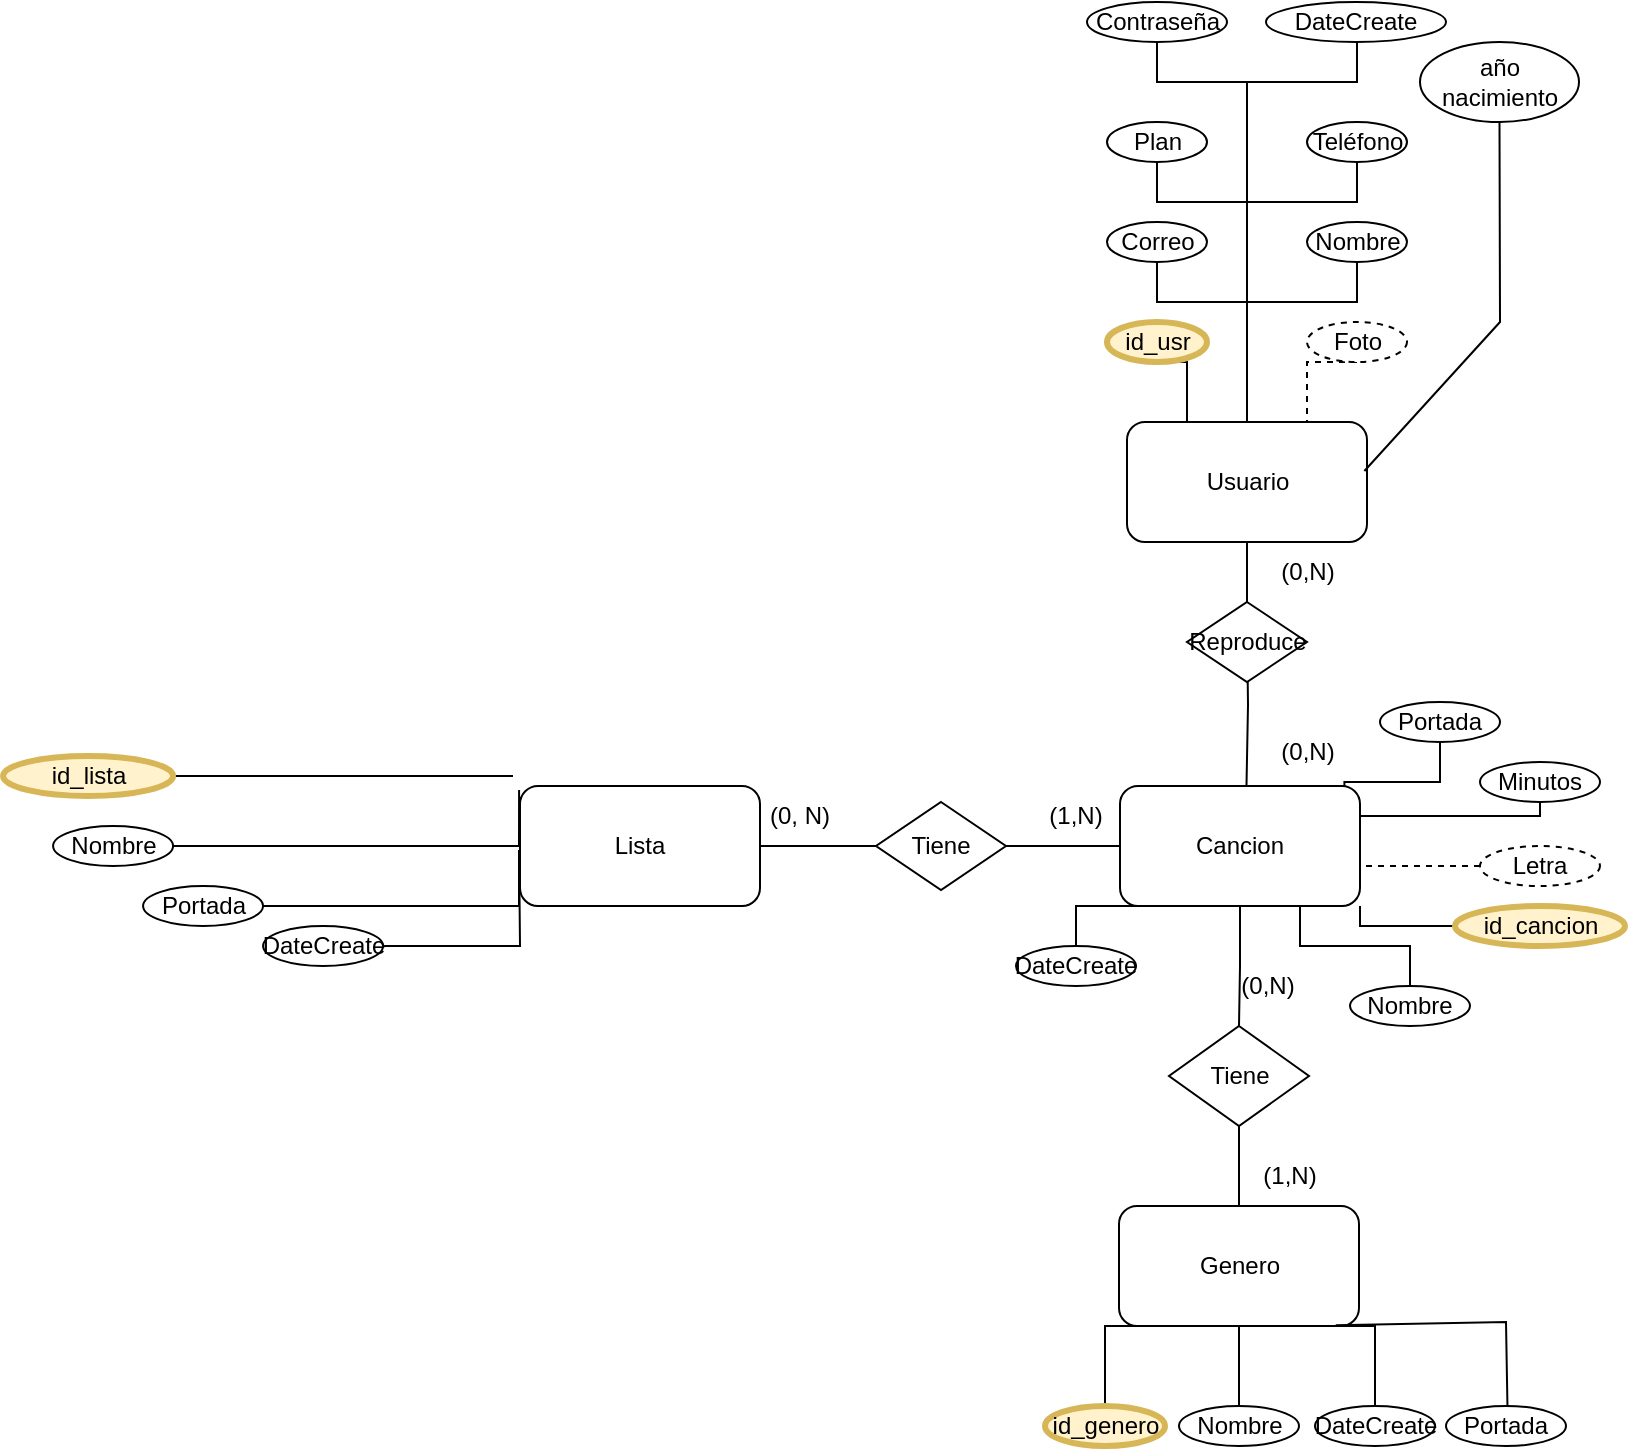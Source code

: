 <mxfile version="26.0.15">
  <diagram name="Página-1" id="abZwQnz1N0Az5m2Itx17">
    <mxGraphModel dx="2967" dy="831" grid="1" gridSize="10" guides="1" tooltips="1" connect="1" arrows="1" fold="1" page="1" pageScale="1" pageWidth="827" pageHeight="1169" math="0" shadow="0">
      <root>
        <mxCell id="0" />
        <mxCell id="1" parent="0" />
        <mxCell id="0PBlV7BTAYtjHm_tiN_W-7" style="edgeStyle=orthogonalEdgeStyle;rounded=0;orthogonalLoop=1;jettySize=auto;html=1;exitX=0.5;exitY=1;exitDx=0;exitDy=0;entryX=0.5;entryY=0;entryDx=0;entryDy=0;endArrow=none;endFill=0;" parent="1" source="gQEX54q6l4UpiiUxfmsm-6" target="fEKvC-BK4tr_WDpha1cf-1" edge="1">
          <mxGeometry relative="1" as="geometry">
            <mxPoint x="-636.5" y="360" as="targetPoint" />
          </mxGeometry>
        </mxCell>
        <mxCell id="gQEX54q6l4UpiiUxfmsm-6" value="Usuario" style="rounded=1;whiteSpace=wrap;html=1;" parent="1" vertex="1">
          <mxGeometry x="-696.5" y="250" width="120" height="60" as="geometry" />
        </mxCell>
        <mxCell id="gQEX54q6l4UpiiUxfmsm-7" style="edgeStyle=orthogonalEdgeStyle;rounded=0;orthogonalLoop=1;jettySize=auto;html=1;exitX=0.5;exitY=1;exitDx=0;exitDy=0;entryX=0.25;entryY=0;entryDx=0;entryDy=0;endArrow=none;endFill=0;" parent="1" source="gQEX54q6l4UpiiUxfmsm-8" target="gQEX54q6l4UpiiUxfmsm-6" edge="1">
          <mxGeometry relative="1" as="geometry" />
        </mxCell>
        <mxCell id="gQEX54q6l4UpiiUxfmsm-8" value="id_usr" style="ellipse;whiteSpace=wrap;html=1;fillColor=#fff2cc;strokeColor=#d6b656;strokeWidth=3;" parent="1" vertex="1">
          <mxGeometry x="-706.5" y="200" width="50" height="20" as="geometry" />
        </mxCell>
        <mxCell id="gQEX54q6l4UpiiUxfmsm-9" style="edgeStyle=orthogonalEdgeStyle;rounded=0;orthogonalLoop=1;jettySize=auto;html=1;exitX=0.5;exitY=1;exitDx=0;exitDy=0;entryX=0.5;entryY=0;entryDx=0;entryDy=0;endArrow=none;endFill=0;" parent="1" source="gQEX54q6l4UpiiUxfmsm-10" target="gQEX54q6l4UpiiUxfmsm-6" edge="1">
          <mxGeometry relative="1" as="geometry">
            <Array as="points">
              <mxPoint x="-581.5" y="190" />
              <mxPoint x="-636.5" y="190" />
            </Array>
          </mxGeometry>
        </mxCell>
        <mxCell id="gQEX54q6l4UpiiUxfmsm-10" value="Nombre" style="ellipse;whiteSpace=wrap;html=1;strokeWidth=1;" parent="1" vertex="1">
          <mxGeometry x="-606.5" y="150" width="50" height="20" as="geometry" />
        </mxCell>
        <mxCell id="gQEX54q6l4UpiiUxfmsm-11" style="edgeStyle=orthogonalEdgeStyle;rounded=0;orthogonalLoop=1;jettySize=auto;html=1;exitX=0.5;exitY=1;exitDx=0;exitDy=0;entryX=0.75;entryY=0;entryDx=0;entryDy=0;endArrow=none;endFill=0;dashed=1;" parent="1" source="gQEX54q6l4UpiiUxfmsm-12" target="gQEX54q6l4UpiiUxfmsm-6" edge="1">
          <mxGeometry relative="1" as="geometry" />
        </mxCell>
        <mxCell id="gQEX54q6l4UpiiUxfmsm-12" value="Foto" style="ellipse;whiteSpace=wrap;html=1;strokeWidth=1;dashed=1;" parent="1" vertex="1">
          <mxGeometry x="-606.5" y="200" width="50" height="20" as="geometry" />
        </mxCell>
        <mxCell id="gQEX54q6l4UpiiUxfmsm-13" style="edgeStyle=orthogonalEdgeStyle;rounded=0;orthogonalLoop=1;jettySize=auto;html=1;exitX=0.5;exitY=1;exitDx=0;exitDy=0;entryX=0.5;entryY=0;entryDx=0;entryDy=0;endArrow=none;endFill=0;" parent="1" source="gQEX54q6l4UpiiUxfmsm-14" target="gQEX54q6l4UpiiUxfmsm-6" edge="1">
          <mxGeometry relative="1" as="geometry">
            <Array as="points">
              <mxPoint x="-681.5" y="140" />
              <mxPoint x="-636.5" y="140" />
            </Array>
          </mxGeometry>
        </mxCell>
        <mxCell id="gQEX54q6l4UpiiUxfmsm-14" value="Plan" style="ellipse;whiteSpace=wrap;html=1;strokeWidth=1;" parent="1" vertex="1">
          <mxGeometry x="-706.5" y="100" width="50" height="20" as="geometry" />
        </mxCell>
        <mxCell id="gQEX54q6l4UpiiUxfmsm-15" style="edgeStyle=orthogonalEdgeStyle;rounded=0;orthogonalLoop=1;jettySize=auto;html=1;exitX=0.5;exitY=1;exitDx=0;exitDy=0;entryX=0.5;entryY=0;entryDx=0;entryDy=0;endArrow=none;endFill=0;" parent="1" source="gQEX54q6l4UpiiUxfmsm-16" target="gQEX54q6l4UpiiUxfmsm-6" edge="1">
          <mxGeometry relative="1" as="geometry">
            <Array as="points">
              <mxPoint x="-681.5" y="190" />
              <mxPoint x="-636.5" y="190" />
            </Array>
          </mxGeometry>
        </mxCell>
        <mxCell id="gQEX54q6l4UpiiUxfmsm-16" value="Correo" style="ellipse;whiteSpace=wrap;html=1;strokeWidth=1;" parent="1" vertex="1">
          <mxGeometry x="-706.5" y="150" width="50" height="20" as="geometry" />
        </mxCell>
        <mxCell id="gQEX54q6l4UpiiUxfmsm-17" style="edgeStyle=orthogonalEdgeStyle;rounded=0;orthogonalLoop=1;jettySize=auto;html=1;exitX=0.5;exitY=1;exitDx=0;exitDy=0;entryX=0.5;entryY=0;entryDx=0;entryDy=0;endArrow=none;endFill=0;" parent="1" target="gQEX54q6l4UpiiUxfmsm-6" edge="1">
          <mxGeometry relative="1" as="geometry">
            <Array as="points">
              <mxPoint x="-681.5" y="80" />
              <mxPoint x="-636.5" y="80" />
            </Array>
            <mxPoint x="-681.5" y="60.0" as="sourcePoint" />
          </mxGeometry>
        </mxCell>
        <mxCell id="gQEX54q6l4UpiiUxfmsm-18" value="Contraseña" style="ellipse;whiteSpace=wrap;html=1;strokeWidth=1;" parent="1" vertex="1">
          <mxGeometry x="-716.5" y="40" width="70" height="20" as="geometry" />
        </mxCell>
        <mxCell id="gQEX54q6l4UpiiUxfmsm-19" style="edgeStyle=orthogonalEdgeStyle;rounded=0;orthogonalLoop=1;jettySize=auto;html=1;exitX=0.5;exitY=1;exitDx=0;exitDy=0;entryX=0.5;entryY=0;entryDx=0;entryDy=0;endArrow=none;endFill=0;" parent="1" source="gQEX54q6l4UpiiUxfmsm-20" target="gQEX54q6l4UpiiUxfmsm-6" edge="1">
          <mxGeometry relative="1" as="geometry">
            <Array as="points">
              <mxPoint x="-581.5" y="140" />
              <mxPoint x="-636.5" y="140" />
            </Array>
          </mxGeometry>
        </mxCell>
        <mxCell id="gQEX54q6l4UpiiUxfmsm-20" value="Teléfono" style="ellipse;whiteSpace=wrap;html=1;strokeWidth=1;" parent="1" vertex="1">
          <mxGeometry x="-606.5" y="100" width="50" height="20" as="geometry" />
        </mxCell>
        <mxCell id="gQEX54q6l4UpiiUxfmsm-21" style="edgeStyle=orthogonalEdgeStyle;rounded=0;orthogonalLoop=1;jettySize=auto;html=1;exitX=0.5;exitY=1;exitDx=0;exitDy=0;entryX=0.5;entryY=0;entryDx=0;entryDy=0;endArrow=none;endFill=0;" parent="1" target="gQEX54q6l4UpiiUxfmsm-6" edge="1">
          <mxGeometry relative="1" as="geometry">
            <Array as="points">
              <mxPoint x="-581.5" y="80" />
              <mxPoint x="-636.5" y="80" />
            </Array>
            <mxPoint x="-581.5" y="60.0" as="sourcePoint" />
          </mxGeometry>
        </mxCell>
        <mxCell id="gQEX54q6l4UpiiUxfmsm-22" value="DateCreate" style="ellipse;whiteSpace=wrap;html=1;strokeWidth=1;" parent="1" vertex="1">
          <mxGeometry x="-627" y="40" width="90" height="20" as="geometry" />
        </mxCell>
        <mxCell id="3kQIfu9kNb-oH4Inlywl-9" style="edgeStyle=orthogonalEdgeStyle;rounded=0;orthogonalLoop=1;jettySize=auto;html=1;exitX=1;exitY=0.5;exitDx=0;exitDy=0;entryX=0;entryY=0.5;entryDx=0;entryDy=0;endArrow=none;endFill=0;" parent="1" source="gQEX54q6l4UpiiUxfmsm-51" target="3kQIfu9kNb-oH4Inlywl-7" edge="1">
          <mxGeometry relative="1" as="geometry" />
        </mxCell>
        <mxCell id="gQEX54q6l4UpiiUxfmsm-51" value="Lista" style="rounded=1;whiteSpace=wrap;html=1;" parent="1" vertex="1">
          <mxGeometry x="-1000" y="432" width="120" height="60" as="geometry" />
        </mxCell>
        <mxCell id="gQEX54q6l4UpiiUxfmsm-98" style="edgeStyle=orthogonalEdgeStyle;rounded=0;orthogonalLoop=1;jettySize=auto;html=1;entryX=0.5;entryY=0;entryDx=0;entryDy=0;endArrow=none;endFill=0;" parent="1" source="gQEX54q6l4UpiiUxfmsm-53" target="gQEX54q6l4UpiiUxfmsm-97" edge="1">
          <mxGeometry relative="1" as="geometry" />
        </mxCell>
        <mxCell id="HJFNkIE9E237Pmig1SJd-1" style="edgeStyle=orthogonalEdgeStyle;rounded=0;orthogonalLoop=1;jettySize=auto;html=1;exitX=1;exitY=0.25;exitDx=0;exitDy=0;entryX=0.5;entryY=1;entryDx=0;entryDy=0;endArrow=none;endFill=0;" parent="1" source="gQEX54q6l4UpiiUxfmsm-53" target="gQEX54q6l4UpiiUxfmsm-82" edge="1">
          <mxGeometry relative="1" as="geometry">
            <Array as="points">
              <mxPoint x="-490" y="447" />
            </Array>
          </mxGeometry>
        </mxCell>
        <mxCell id="gQEX54q6l4UpiiUxfmsm-53" value="Cancion" style="rounded=1;whiteSpace=wrap;html=1;" parent="1" vertex="1">
          <mxGeometry x="-700" y="432" width="120" height="60" as="geometry" />
        </mxCell>
        <mxCell id="0PBlV7BTAYtjHm_tiN_W-31" style="edgeStyle=orthogonalEdgeStyle;rounded=0;orthogonalLoop=1;jettySize=auto;html=1;exitX=1;exitY=0.5;exitDx=0;exitDy=0;endArrow=none;endFill=0;" parent="1" source="gQEX54q6l4UpiiUxfmsm-64" edge="1">
          <mxGeometry relative="1" as="geometry">
            <Array as="points">
              <mxPoint x="-1003.46" y="427" />
            </Array>
            <mxPoint x="-1003.46" y="427" as="targetPoint" />
          </mxGeometry>
        </mxCell>
        <mxCell id="gQEX54q6l4UpiiUxfmsm-64" value="id_lista" style="ellipse;whiteSpace=wrap;html=1;fillColor=#fff2cc;strokeColor=#d6b656;strokeWidth=3;" parent="1" vertex="1">
          <mxGeometry x="-1258.46" y="417" width="85" height="20" as="geometry" />
        </mxCell>
        <mxCell id="3kQIfu9kNb-oH4Inlywl-2" style="edgeStyle=orthogonalEdgeStyle;rounded=0;orthogonalLoop=1;jettySize=auto;html=1;exitX=1;exitY=0.5;exitDx=0;exitDy=0;entryX=0;entryY=1;entryDx=0;entryDy=0;endArrow=none;endFill=0;" parent="1" source="gQEX54q6l4UpiiUxfmsm-68" edge="1">
          <mxGeometry relative="1" as="geometry">
            <Array as="points">
              <mxPoint x="-1000.46" y="492" />
            </Array>
            <mxPoint x="-1000.46" y="464" as="targetPoint" />
          </mxGeometry>
        </mxCell>
        <mxCell id="gQEX54q6l4UpiiUxfmsm-68" value="Portada" style="ellipse;whiteSpace=wrap;html=1;strokeWidth=1;" parent="1" vertex="1">
          <mxGeometry x="-1188.46" y="482" width="60" height="20" as="geometry" />
        </mxCell>
        <mxCell id="gQEX54q6l4UpiiUxfmsm-75" style="edgeStyle=orthogonalEdgeStyle;rounded=0;orthogonalLoop=1;jettySize=auto;html=1;entryX=1;entryY=1;entryDx=0;entryDy=0;endArrow=none;endFill=0;dashed=1;exitX=0;exitY=0.5;exitDx=0;exitDy=0;" parent="1" source="gQEX54q6l4UpiiUxfmsm-69" edge="1">
          <mxGeometry relative="1" as="geometry">
            <mxPoint x="-400" y="477" as="sourcePoint" />
            <mxPoint x="-580" y="477" as="targetPoint" />
            <Array as="points">
              <mxPoint x="-580" y="472" />
            </Array>
          </mxGeometry>
        </mxCell>
        <mxCell id="gQEX54q6l4UpiiUxfmsm-69" value="Letra" style="ellipse;whiteSpace=wrap;html=1;strokeWidth=1;dashed=1;" parent="1" vertex="1">
          <mxGeometry x="-520" y="462" width="60" height="20" as="geometry" />
        </mxCell>
        <mxCell id="gQEX54q6l4UpiiUxfmsm-85" style="edgeStyle=orthogonalEdgeStyle;rounded=0;orthogonalLoop=1;jettySize=auto;html=1;exitX=1;exitY=0.5;exitDx=0;exitDy=0;endArrow=none;endFill=0;entryX=0;entryY=0.5;entryDx=0;entryDy=0;" parent="1" source="gQEX54q6l4UpiiUxfmsm-80" edge="1">
          <mxGeometry relative="1" as="geometry">
            <mxPoint x="-1000.46" y="434" as="targetPoint" />
            <Array as="points">
              <mxPoint x="-1000.46" y="462" />
            </Array>
          </mxGeometry>
        </mxCell>
        <mxCell id="gQEX54q6l4UpiiUxfmsm-80" value="Nombre" style="ellipse;whiteSpace=wrap;html=1;strokeWidth=1;" parent="1" vertex="1">
          <mxGeometry x="-1233.46" y="452" width="60" height="20" as="geometry" />
        </mxCell>
        <mxCell id="3kQIfu9kNb-oH4Inlywl-3" style="edgeStyle=orthogonalEdgeStyle;rounded=0;orthogonalLoop=1;jettySize=auto;html=1;exitX=1;exitY=0.5;exitDx=0;exitDy=0;entryX=0;entryY=1;entryDx=0;entryDy=0;endArrow=none;endFill=0;" parent="1" source="gQEX54q6l4UpiiUxfmsm-81" edge="1">
          <mxGeometry relative="1" as="geometry">
            <mxPoint x="-1000.46" y="464" as="targetPoint" />
          </mxGeometry>
        </mxCell>
        <mxCell id="gQEX54q6l4UpiiUxfmsm-81" value="DateCreate" style="ellipse;whiteSpace=wrap;html=1;strokeWidth=1;" parent="1" vertex="1">
          <mxGeometry x="-1128.46" y="502" width="60" height="20" as="geometry" />
        </mxCell>
        <mxCell id="gQEX54q6l4UpiiUxfmsm-82" value="Minutos" style="ellipse;whiteSpace=wrap;html=1;strokeWidth=1;" parent="1" vertex="1">
          <mxGeometry x="-520" y="420" width="60" height="20" as="geometry" />
        </mxCell>
        <mxCell id="gQEX54q6l4UpiiUxfmsm-90" value="Genero" style="rounded=1;whiteSpace=wrap;html=1;" parent="1" vertex="1">
          <mxGeometry x="-700.5" y="642" width="120" height="60" as="geometry" />
        </mxCell>
        <mxCell id="gQEX54q6l4UpiiUxfmsm-91" style="edgeStyle=orthogonalEdgeStyle;rounded=0;orthogonalLoop=1;jettySize=auto;html=1;exitX=0.5;exitY=0;exitDx=0;exitDy=0;entryX=0.75;entryY=1;entryDx=0;entryDy=0;endArrow=none;endFill=0;" parent="1" source="gQEX54q6l4UpiiUxfmsm-92" target="gQEX54q6l4UpiiUxfmsm-90" edge="1">
          <mxGeometry relative="1" as="geometry">
            <Array as="points">
              <mxPoint x="-572.5" y="702" />
            </Array>
          </mxGeometry>
        </mxCell>
        <mxCell id="gQEX54q6l4UpiiUxfmsm-92" value="DateCreate" style="ellipse;whiteSpace=wrap;html=1;strokeWidth=1;" parent="1" vertex="1">
          <mxGeometry x="-602.5" y="742" width="60" height="20" as="geometry" />
        </mxCell>
        <mxCell id="gQEX54q6l4UpiiUxfmsm-93" style="edgeStyle=orthogonalEdgeStyle;rounded=0;orthogonalLoop=1;jettySize=auto;html=1;exitX=0.5;exitY=0;exitDx=0;exitDy=0;entryX=0.5;entryY=1;entryDx=0;entryDy=0;endArrow=none;endFill=0;" parent="1" source="gQEX54q6l4UpiiUxfmsm-94" target="gQEX54q6l4UpiiUxfmsm-90" edge="1">
          <mxGeometry relative="1" as="geometry" />
        </mxCell>
        <mxCell id="gQEX54q6l4UpiiUxfmsm-94" value="Nombre" style="ellipse;whiteSpace=wrap;html=1;strokeWidth=1;" parent="1" vertex="1">
          <mxGeometry x="-670.5" y="742" width="60" height="20" as="geometry" />
        </mxCell>
        <mxCell id="gQEX54q6l4UpiiUxfmsm-95" style="edgeStyle=orthogonalEdgeStyle;rounded=0;orthogonalLoop=1;jettySize=auto;html=1;exitX=0.5;exitY=0;exitDx=0;exitDy=0;entryX=0.25;entryY=1;entryDx=0;entryDy=0;endArrow=none;endFill=0;" parent="1" source="gQEX54q6l4UpiiUxfmsm-96" target="gQEX54q6l4UpiiUxfmsm-90" edge="1">
          <mxGeometry relative="1" as="geometry">
            <Array as="points">
              <mxPoint x="-707.5" y="702" />
            </Array>
          </mxGeometry>
        </mxCell>
        <mxCell id="gQEX54q6l4UpiiUxfmsm-96" value="id_genero" style="ellipse;whiteSpace=wrap;html=1;fillColor=#fff2cc;strokeColor=#d6b656;strokeWidth=3;" parent="1" vertex="1">
          <mxGeometry x="-737.5" y="742" width="60" height="20" as="geometry" />
        </mxCell>
        <mxCell id="gQEX54q6l4UpiiUxfmsm-99" style="edgeStyle=orthogonalEdgeStyle;rounded=0;orthogonalLoop=1;jettySize=auto;html=1;exitX=0.5;exitY=1;exitDx=0;exitDy=0;entryX=0.5;entryY=0;entryDx=0;entryDy=0;endArrow=none;endFill=0;" parent="1" source="gQEX54q6l4UpiiUxfmsm-97" target="gQEX54q6l4UpiiUxfmsm-90" edge="1">
          <mxGeometry relative="1" as="geometry" />
        </mxCell>
        <mxCell id="gQEX54q6l4UpiiUxfmsm-97" value="Tiene" style="rhombus;whiteSpace=wrap;html=1;" parent="1" vertex="1">
          <mxGeometry x="-675.5" y="552" width="70" height="50" as="geometry" />
        </mxCell>
        <mxCell id="gQEX54q6l4UpiiUxfmsm-100" value="(1,N)" style="text;html=1;align=center;verticalAlign=middle;whiteSpace=wrap;rounded=0;" parent="1" vertex="1">
          <mxGeometry x="-645" y="612" width="60" height="30" as="geometry" />
        </mxCell>
        <mxCell id="gQEX54q6l4UpiiUxfmsm-101" value="(0,N)" style="text;html=1;align=center;verticalAlign=middle;whiteSpace=wrap;rounded=0;" parent="1" vertex="1">
          <mxGeometry x="-656.5" y="522" width="60" height="20" as="geometry" />
        </mxCell>
        <mxCell id="0PBlV7BTAYtjHm_tiN_W-26" value="(0,N)" style="text;html=1;align=center;verticalAlign=middle;whiteSpace=wrap;rounded=0;" parent="1" vertex="1">
          <mxGeometry x="-636" y="400" width="60" height="30" as="geometry" />
        </mxCell>
        <mxCell id="3kQIfu9kNb-oH4Inlywl-8" style="edgeStyle=orthogonalEdgeStyle;rounded=0;orthogonalLoop=1;jettySize=auto;html=1;exitX=1;exitY=0.5;exitDx=0;exitDy=0;entryX=0;entryY=0.5;entryDx=0;entryDy=0;endArrow=none;endFill=0;" parent="1" source="3kQIfu9kNb-oH4Inlywl-7" target="gQEX54q6l4UpiiUxfmsm-53" edge="1">
          <mxGeometry relative="1" as="geometry" />
        </mxCell>
        <mxCell id="3kQIfu9kNb-oH4Inlywl-7" value="Tiene" style="rhombus;whiteSpace=wrap;html=1;" parent="1" vertex="1">
          <mxGeometry x="-822" y="440" width="65" height="44" as="geometry" />
        </mxCell>
        <mxCell id="3kQIfu9kNb-oH4Inlywl-10" value="(1,N)" style="text;html=1;align=center;verticalAlign=middle;whiteSpace=wrap;rounded=0;" parent="1" vertex="1">
          <mxGeometry x="-752" y="432" width="60" height="30" as="geometry" />
        </mxCell>
        <mxCell id="3kQIfu9kNb-oH4Inlywl-11" value="(0, N)" style="text;html=1;align=center;verticalAlign=middle;whiteSpace=wrap;rounded=0;" parent="1" vertex="1">
          <mxGeometry x="-890" y="432" width="60" height="30" as="geometry" />
        </mxCell>
        <mxCell id="fEKvC-BK4tr_WDpha1cf-2" style="edgeStyle=orthogonalEdgeStyle;rounded=0;orthogonalLoop=1;jettySize=auto;html=1;exitX=0.5;exitY=1;exitDx=0;exitDy=0;entryX=0.527;entryY=0.004;entryDx=0;entryDy=0;endArrow=none;startFill=0;entryPerimeter=0;" parent="1" target="gQEX54q6l4UpiiUxfmsm-53" edge="1">
          <mxGeometry relative="1" as="geometry">
            <mxPoint x="-636.5" y="350" as="sourcePoint" />
            <mxPoint x="-636.0" y="430" as="targetPoint" />
          </mxGeometry>
        </mxCell>
        <mxCell id="fEKvC-BK4tr_WDpha1cf-1" value="Reproduce" style="rhombus;whiteSpace=wrap;html=1;" parent="1" vertex="1">
          <mxGeometry x="-666.5" y="340" width="60" height="40" as="geometry" />
        </mxCell>
        <mxCell id="fEKvC-BK4tr_WDpha1cf-3" value="(0,N)" style="text;html=1;align=center;verticalAlign=middle;whiteSpace=wrap;rounded=0;" parent="1" vertex="1">
          <mxGeometry x="-636.5" y="310" width="60" height="30" as="geometry" />
        </mxCell>
        <mxCell id="Oi3UFVG6_ky2xyvew6qk-2" value="año nacimiento" style="ellipse;whiteSpace=wrap;html=1;" vertex="1" parent="1">
          <mxGeometry x="-550" y="60" width="79.5" height="40" as="geometry" />
        </mxCell>
        <mxCell id="Oi3UFVG6_ky2xyvew6qk-3" value="" style="endArrow=none;html=1;rounded=0;entryX=0.5;entryY=1;entryDx=0;entryDy=0;exitX=0.989;exitY=0.408;exitDx=0;exitDy=0;exitPerimeter=0;" edge="1" parent="1" source="gQEX54q6l4UpiiUxfmsm-6" target="Oi3UFVG6_ky2xyvew6qk-2">
          <mxGeometry width="50" height="50" relative="1" as="geometry">
            <mxPoint x="-530" y="200" as="sourcePoint" />
            <mxPoint x="-480" y="150" as="targetPoint" />
            <Array as="points">
              <mxPoint x="-510" y="200" />
            </Array>
          </mxGeometry>
        </mxCell>
        <mxCell id="Oi3UFVG6_ky2xyvew6qk-13" style="edgeStyle=orthogonalEdgeStyle;rounded=0;orthogonalLoop=1;jettySize=auto;html=1;exitX=0;exitY=0.5;exitDx=0;exitDy=0;entryX=1;entryY=1;entryDx=0;entryDy=0;endArrow=none;startFill=0;" edge="1" parent="1" source="Oi3UFVG6_ky2xyvew6qk-5" target="gQEX54q6l4UpiiUxfmsm-53">
          <mxGeometry relative="1" as="geometry">
            <Array as="points">
              <mxPoint x="-580" y="502" />
            </Array>
          </mxGeometry>
        </mxCell>
        <mxCell id="Oi3UFVG6_ky2xyvew6qk-5" value="id_cancion" style="ellipse;whiteSpace=wrap;html=1;fillColor=#fff2cc;strokeColor=#d6b656;strokeWidth=3;" vertex="1" parent="1">
          <mxGeometry x="-532.5" y="492" width="85" height="20" as="geometry" />
        </mxCell>
        <mxCell id="Oi3UFVG6_ky2xyvew6qk-6" value="Portada" style="ellipse;whiteSpace=wrap;html=1;strokeWidth=1;" vertex="1" parent="1">
          <mxGeometry x="-570" y="390" width="60" height="20" as="geometry" />
        </mxCell>
        <mxCell id="Oi3UFVG6_ky2xyvew6qk-15" style="edgeStyle=orthogonalEdgeStyle;rounded=0;orthogonalLoop=1;jettySize=auto;html=1;exitX=0.5;exitY=0;exitDx=0;exitDy=0;entryX=0.75;entryY=1;entryDx=0;entryDy=0;endArrow=none;startFill=0;" edge="1" parent="1" source="Oi3UFVG6_ky2xyvew6qk-7" target="gQEX54q6l4UpiiUxfmsm-53">
          <mxGeometry relative="1" as="geometry" />
        </mxCell>
        <mxCell id="Oi3UFVG6_ky2xyvew6qk-7" value="Nombre" style="ellipse;whiteSpace=wrap;html=1;strokeWidth=1;" vertex="1" parent="1">
          <mxGeometry x="-585" y="532" width="60" height="20" as="geometry" />
        </mxCell>
        <mxCell id="Oi3UFVG6_ky2xyvew6qk-8" value="DateCreate" style="ellipse;whiteSpace=wrap;html=1;strokeWidth=1;" vertex="1" parent="1">
          <mxGeometry x="-752" y="512" width="60" height="20" as="geometry" />
        </mxCell>
        <mxCell id="Oi3UFVG6_ky2xyvew6qk-14" style="edgeStyle=orthogonalEdgeStyle;rounded=0;orthogonalLoop=1;jettySize=auto;html=1;exitX=0.5;exitY=0;exitDx=0;exitDy=0;entryX=0.223;entryY=0.99;entryDx=0;entryDy=0;entryPerimeter=0;endArrow=none;startFill=0;" edge="1" parent="1" source="Oi3UFVG6_ky2xyvew6qk-8" target="gQEX54q6l4UpiiUxfmsm-53">
          <mxGeometry relative="1" as="geometry" />
        </mxCell>
        <mxCell id="Oi3UFVG6_ky2xyvew6qk-16" style="edgeStyle=orthogonalEdgeStyle;rounded=0;orthogonalLoop=1;jettySize=auto;html=1;exitX=0.5;exitY=1;exitDx=0;exitDy=0;entryX=0.935;entryY=0.008;entryDx=0;entryDy=0;entryPerimeter=0;endArrow=none;startFill=0;" edge="1" parent="1" source="Oi3UFVG6_ky2xyvew6qk-6" target="gQEX54q6l4UpiiUxfmsm-53">
          <mxGeometry relative="1" as="geometry" />
        </mxCell>
        <mxCell id="Oi3UFVG6_ky2xyvew6qk-17" value="Portada" style="ellipse;whiteSpace=wrap;html=1;strokeWidth=1;" vertex="1" parent="1">
          <mxGeometry x="-537" y="742" width="60" height="20" as="geometry" />
        </mxCell>
        <mxCell id="Oi3UFVG6_ky2xyvew6qk-18" value="" style="endArrow=none;html=1;rounded=0;entryX=0.512;entryY=-0.01;entryDx=0;entryDy=0;entryPerimeter=0;exitX=0.903;exitY=0.993;exitDx=0;exitDy=0;exitPerimeter=0;" edge="1" parent="1" source="gQEX54q6l4UpiiUxfmsm-90" target="Oi3UFVG6_ky2xyvew6qk-17">
          <mxGeometry width="50" height="50" relative="1" as="geometry">
            <mxPoint x="-507" y="700" as="sourcePoint" />
            <mxPoint x="-510" y="740" as="targetPoint" />
            <Array as="points">
              <mxPoint x="-507" y="700" />
            </Array>
          </mxGeometry>
        </mxCell>
      </root>
    </mxGraphModel>
  </diagram>
</mxfile>
